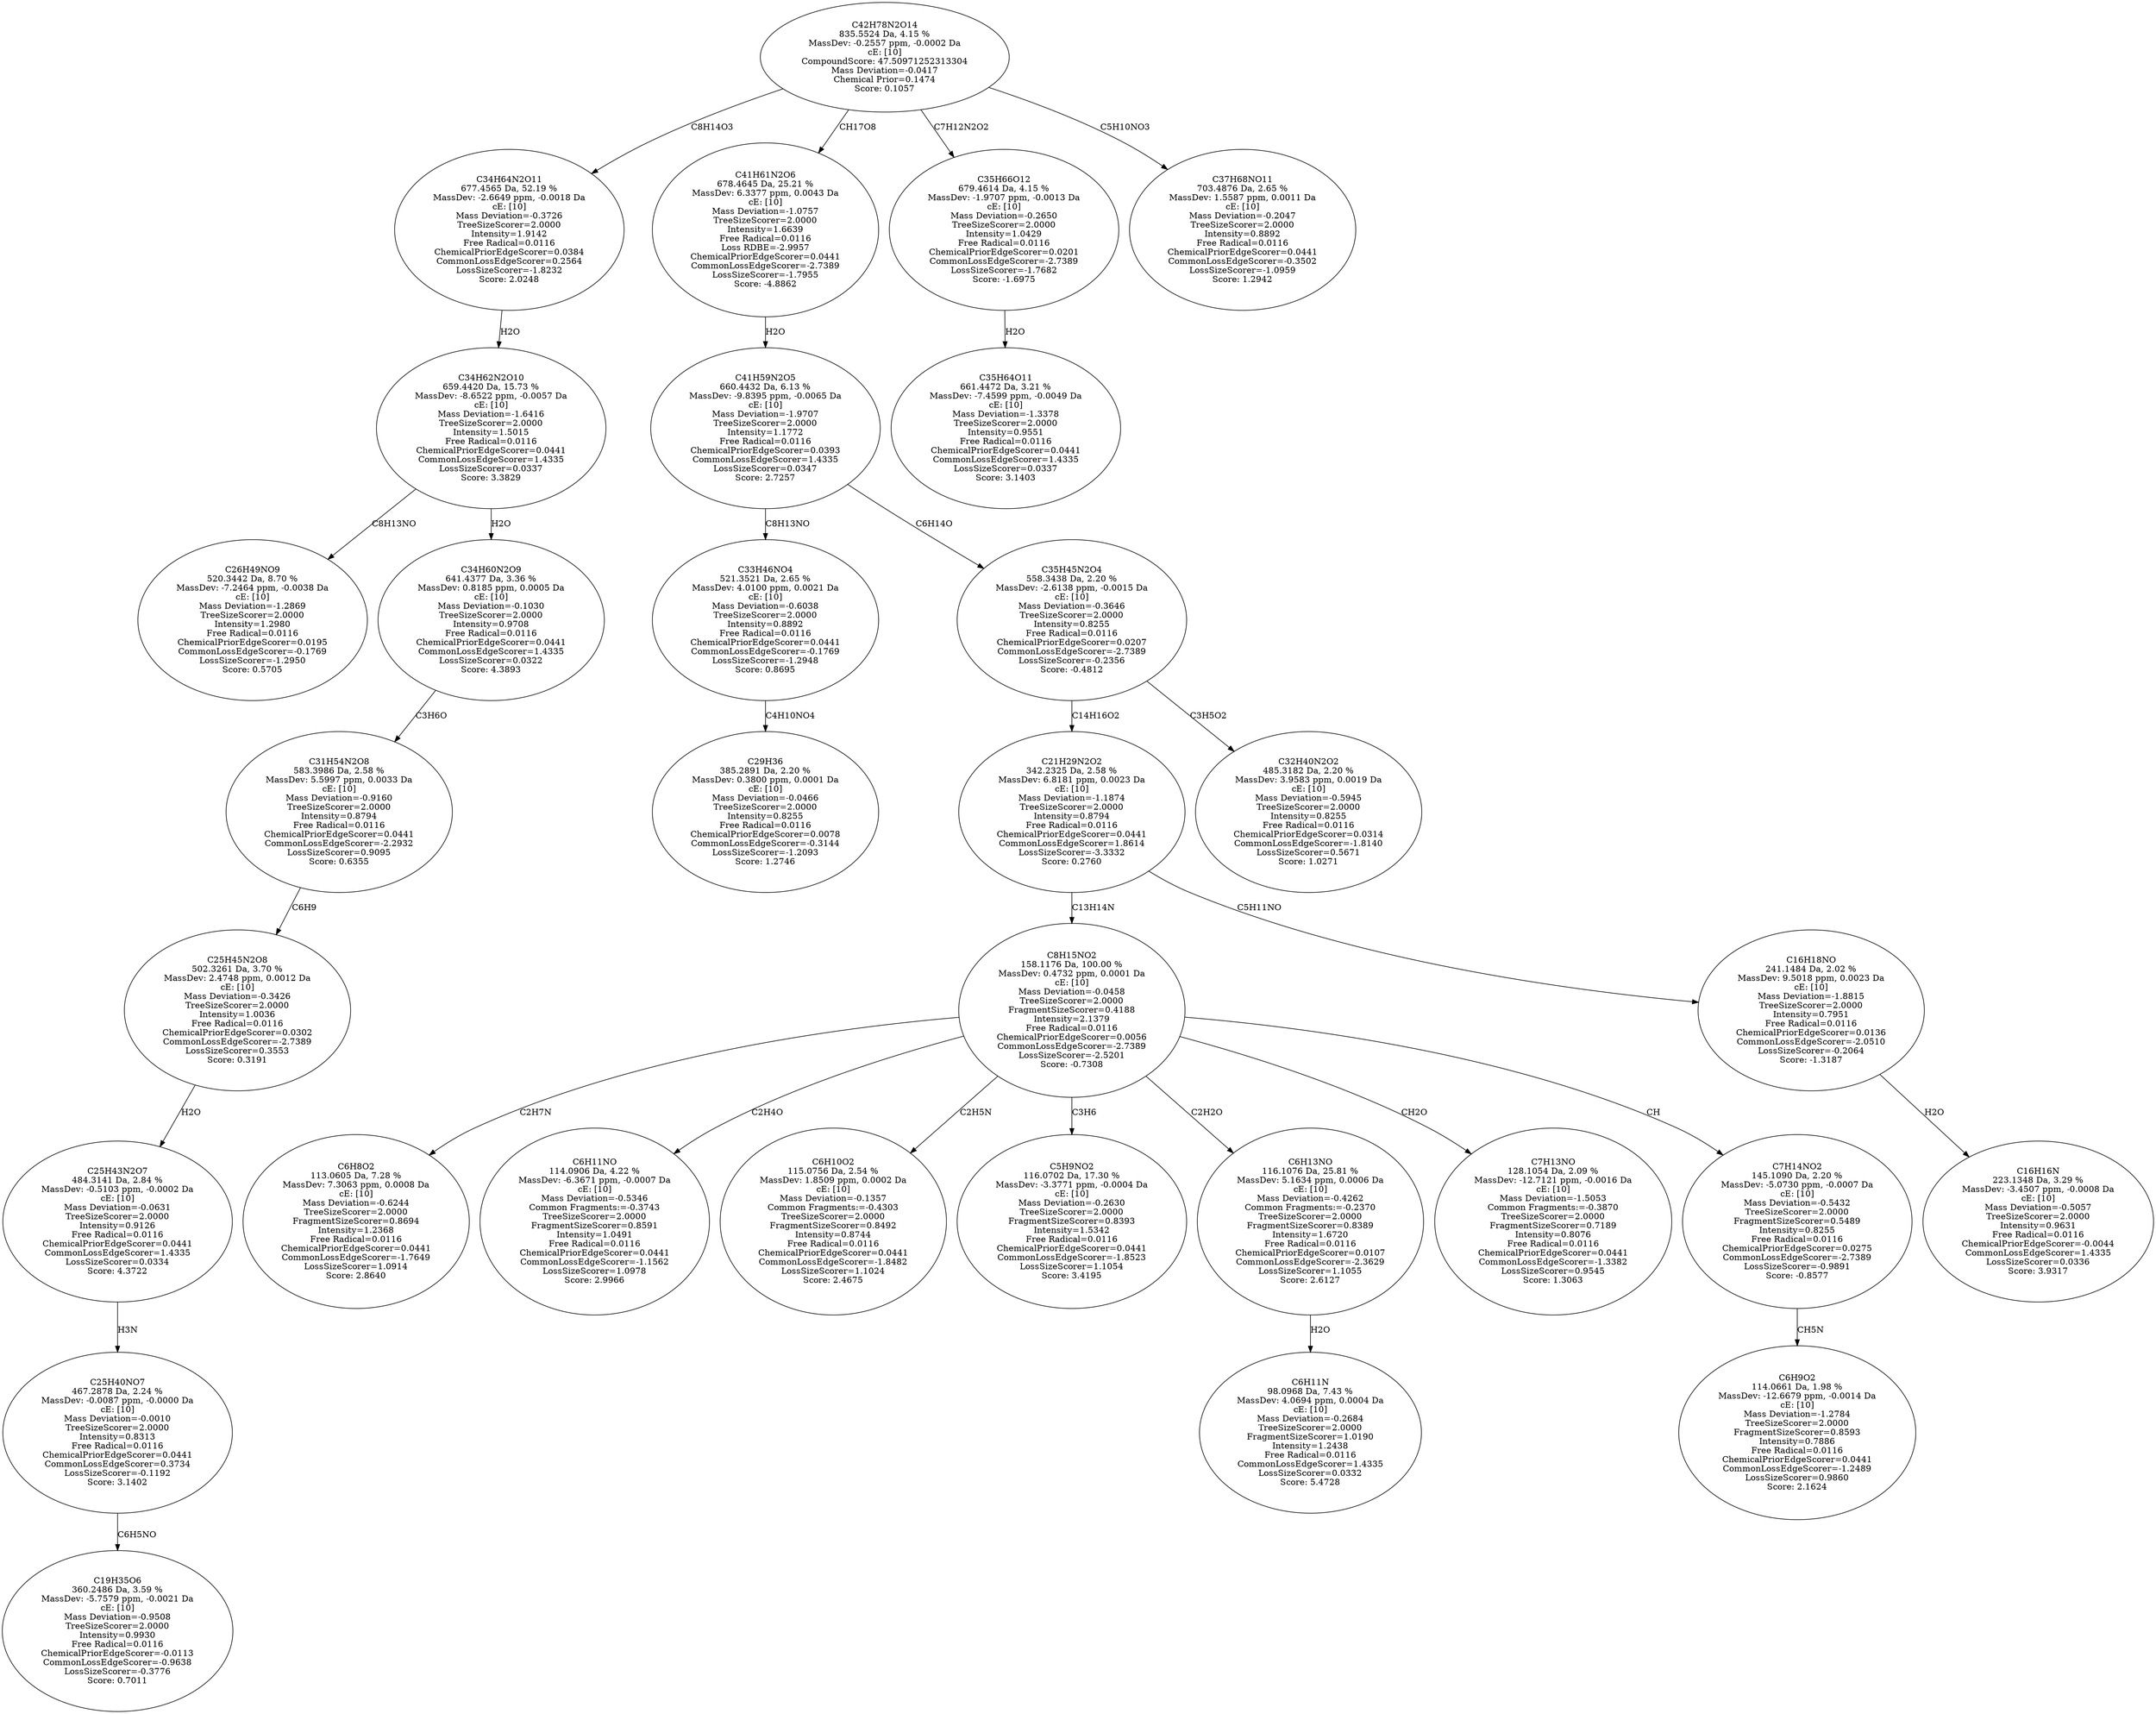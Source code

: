 strict digraph {
v1 [label="C26H49NO9\n520.3442 Da, 8.70 %\nMassDev: -7.2464 ppm, -0.0038 Da\ncE: [10]\nMass Deviation=-1.2869\nTreeSizeScorer=2.0000\nIntensity=1.2980\nFree Radical=0.0116\nChemicalPriorEdgeScorer=0.0195\nCommonLossEdgeScorer=-0.1769\nLossSizeScorer=-1.2950\nScore: 0.5705"];
v2 [label="C19H35O6\n360.2486 Da, 3.59 %\nMassDev: -5.7579 ppm, -0.0021 Da\ncE: [10]\nMass Deviation=-0.9508\nTreeSizeScorer=2.0000\nIntensity=0.9930\nFree Radical=0.0116\nChemicalPriorEdgeScorer=-0.0113\nCommonLossEdgeScorer=-0.9638\nLossSizeScorer=-0.3776\nScore: 0.7011"];
v3 [label="C25H40NO7\n467.2878 Da, 2.24 %\nMassDev: -0.0087 ppm, -0.0000 Da\ncE: [10]\nMass Deviation=-0.0010\nTreeSizeScorer=2.0000\nIntensity=0.8313\nFree Radical=0.0116\nChemicalPriorEdgeScorer=0.0441\nCommonLossEdgeScorer=0.3734\nLossSizeScorer=-0.1192\nScore: 3.1402"];
v4 [label="C25H43N2O7\n484.3141 Da, 2.84 %\nMassDev: -0.5103 ppm, -0.0002 Da\ncE: [10]\nMass Deviation=-0.0631\nTreeSizeScorer=2.0000\nIntensity=0.9126\nFree Radical=0.0116\nChemicalPriorEdgeScorer=0.0441\nCommonLossEdgeScorer=1.4335\nLossSizeScorer=0.0334\nScore: 4.3722"];
v5 [label="C25H45N2O8\n502.3261 Da, 3.70 %\nMassDev: 2.4748 ppm, 0.0012 Da\ncE: [10]\nMass Deviation=-0.3426\nTreeSizeScorer=2.0000\nIntensity=1.0036\nFree Radical=0.0116\nChemicalPriorEdgeScorer=0.0302\nCommonLossEdgeScorer=-2.7389\nLossSizeScorer=0.3553\nScore: 0.3191"];
v6 [label="C31H54N2O8\n583.3986 Da, 2.58 %\nMassDev: 5.5997 ppm, 0.0033 Da\ncE: [10]\nMass Deviation=-0.9160\nTreeSizeScorer=2.0000\nIntensity=0.8794\nFree Radical=0.0116\nChemicalPriorEdgeScorer=0.0441\nCommonLossEdgeScorer=-2.2932\nLossSizeScorer=0.9095\nScore: 0.6355"];
v7 [label="C34H60N2O9\n641.4377 Da, 3.36 %\nMassDev: 0.8185 ppm, 0.0005 Da\ncE: [10]\nMass Deviation=-0.1030\nTreeSizeScorer=2.0000\nIntensity=0.9708\nFree Radical=0.0116\nChemicalPriorEdgeScorer=0.0441\nCommonLossEdgeScorer=1.4335\nLossSizeScorer=0.0322\nScore: 4.3893"];
v8 [label="C34H62N2O10\n659.4420 Da, 15.73 %\nMassDev: -8.6522 ppm, -0.0057 Da\ncE: [10]\nMass Deviation=-1.6416\nTreeSizeScorer=2.0000\nIntensity=1.5015\nFree Radical=0.0116\nChemicalPriorEdgeScorer=0.0441\nCommonLossEdgeScorer=1.4335\nLossSizeScorer=0.0337\nScore: 3.3829"];
v9 [label="C34H64N2O11\n677.4565 Da, 52.19 %\nMassDev: -2.6649 ppm, -0.0018 Da\ncE: [10]\nMass Deviation=-0.3726\nTreeSizeScorer=2.0000\nIntensity=1.9142\nFree Radical=0.0116\nChemicalPriorEdgeScorer=0.0384\nCommonLossEdgeScorer=0.2564\nLossSizeScorer=-1.8232\nScore: 2.0248"];
v10 [label="C29H36\n385.2891 Da, 2.20 %\nMassDev: 0.3800 ppm, 0.0001 Da\ncE: [10]\nMass Deviation=-0.0466\nTreeSizeScorer=2.0000\nIntensity=0.8255\nFree Radical=0.0116\nChemicalPriorEdgeScorer=0.0078\nCommonLossEdgeScorer=-0.3144\nLossSizeScorer=-1.2093\nScore: 1.2746"];
v11 [label="C33H46NO4\n521.3521 Da, 2.65 %\nMassDev: 4.0100 ppm, 0.0021 Da\ncE: [10]\nMass Deviation=-0.6038\nTreeSizeScorer=2.0000\nIntensity=0.8892\nFree Radical=0.0116\nChemicalPriorEdgeScorer=0.0441\nCommonLossEdgeScorer=-0.1769\nLossSizeScorer=-1.2948\nScore: 0.8695"];
v12 [label="C6H8O2\n113.0605 Da, 7.28 %\nMassDev: 7.3063 ppm, 0.0008 Da\ncE: [10]\nMass Deviation=-0.6244\nTreeSizeScorer=2.0000\nFragmentSizeScorer=0.8694\nIntensity=1.2368\nFree Radical=0.0116\nChemicalPriorEdgeScorer=0.0441\nCommonLossEdgeScorer=-1.7649\nLossSizeScorer=1.0914\nScore: 2.8640"];
v13 [label="C6H11NO\n114.0906 Da, 4.22 %\nMassDev: -6.3671 ppm, -0.0007 Da\ncE: [10]\nMass Deviation=-0.5346\nCommon Fragments:=-0.3743\nTreeSizeScorer=2.0000\nFragmentSizeScorer=0.8591\nIntensity=1.0491\nFree Radical=0.0116\nChemicalPriorEdgeScorer=0.0441\nCommonLossEdgeScorer=-1.1562\nLossSizeScorer=1.0978\nScore: 2.9966"];
v14 [label="C6H10O2\n115.0756 Da, 2.54 %\nMassDev: 1.8509 ppm, 0.0002 Da\ncE: [10]\nMass Deviation=-0.1357\nCommon Fragments:=-0.4303\nTreeSizeScorer=2.0000\nFragmentSizeScorer=0.8492\nIntensity=0.8744\nFree Radical=0.0116\nChemicalPriorEdgeScorer=0.0441\nCommonLossEdgeScorer=-1.8482\nLossSizeScorer=1.1024\nScore: 2.4675"];
v15 [label="C5H9NO2\n116.0702 Da, 17.30 %\nMassDev: -3.3771 ppm, -0.0004 Da\ncE: [10]\nMass Deviation=-0.2630\nTreeSizeScorer=2.0000\nFragmentSizeScorer=0.8393\nIntensity=1.5342\nFree Radical=0.0116\nChemicalPriorEdgeScorer=0.0441\nCommonLossEdgeScorer=-1.8523\nLossSizeScorer=1.1054\nScore: 3.4195"];
v16 [label="C6H11N\n98.0968 Da, 7.43 %\nMassDev: 4.0694 ppm, 0.0004 Da\ncE: [10]\nMass Deviation=-0.2684\nTreeSizeScorer=2.0000\nFragmentSizeScorer=1.0190\nIntensity=1.2438\nFree Radical=0.0116\nCommonLossEdgeScorer=1.4335\nLossSizeScorer=0.0332\nScore: 5.4728"];
v17 [label="C6H13NO\n116.1076 Da, 25.81 %\nMassDev: 5.1634 ppm, 0.0006 Da\ncE: [10]\nMass Deviation=-0.4262\nCommon Fragments:=-0.2370\nTreeSizeScorer=2.0000\nFragmentSizeScorer=0.8389\nIntensity=1.6720\nFree Radical=0.0116\nChemicalPriorEdgeScorer=0.0107\nCommonLossEdgeScorer=-2.3629\nLossSizeScorer=1.1055\nScore: 2.6127"];
v18 [label="C7H13NO\n128.1054 Da, 2.09 %\nMassDev: -12.7121 ppm, -0.0016 Da\ncE: [10]\nMass Deviation=-1.5053\nCommon Fragments:=-0.3870\nTreeSizeScorer=2.0000\nFragmentSizeScorer=0.7189\nIntensity=0.8076\nFree Radical=0.0116\nChemicalPriorEdgeScorer=0.0441\nCommonLossEdgeScorer=-1.3382\nLossSizeScorer=0.9545\nScore: 1.3063"];
v19 [label="C6H9O2\n114.0661 Da, 1.98 %\nMassDev: -12.6679 ppm, -0.0014 Da\ncE: [10]\nMass Deviation=-1.2784\nTreeSizeScorer=2.0000\nFragmentSizeScorer=0.8593\nIntensity=0.7886\nFree Radical=0.0116\nChemicalPriorEdgeScorer=0.0441\nCommonLossEdgeScorer=-1.2489\nLossSizeScorer=0.9860\nScore: 2.1624"];
v20 [label="C7H14NO2\n145.1090 Da, 2.20 %\nMassDev: -5.0730 ppm, -0.0007 Da\ncE: [10]\nMass Deviation=-0.5432\nTreeSizeScorer=2.0000\nFragmentSizeScorer=0.5489\nIntensity=0.8255\nFree Radical=0.0116\nChemicalPriorEdgeScorer=0.0275\nCommonLossEdgeScorer=-2.7389\nLossSizeScorer=-0.9891\nScore: -0.8577"];
v21 [label="C8H15NO2\n158.1176 Da, 100.00 %\nMassDev: 0.4732 ppm, 0.0001 Da\ncE: [10]\nMass Deviation=-0.0458\nTreeSizeScorer=2.0000\nFragmentSizeScorer=0.4188\nIntensity=2.1379\nFree Radical=0.0116\nChemicalPriorEdgeScorer=0.0056\nCommonLossEdgeScorer=-2.7389\nLossSizeScorer=-2.5201\nScore: -0.7308"];
v22 [label="C16H16N\n223.1348 Da, 3.29 %\nMassDev: -3.4507 ppm, -0.0008 Da\ncE: [10]\nMass Deviation=-0.5057\nTreeSizeScorer=2.0000\nIntensity=0.9631\nFree Radical=0.0116\nChemicalPriorEdgeScorer=-0.0044\nCommonLossEdgeScorer=1.4335\nLossSizeScorer=0.0336\nScore: 3.9317"];
v23 [label="C16H18NO\n241.1484 Da, 2.02 %\nMassDev: 9.5018 ppm, 0.0023 Da\ncE: [10]\nMass Deviation=-1.8815\nTreeSizeScorer=2.0000\nIntensity=0.7951\nFree Radical=0.0116\nChemicalPriorEdgeScorer=0.0136\nCommonLossEdgeScorer=-2.0510\nLossSizeScorer=-0.2064\nScore: -1.3187"];
v24 [label="C21H29N2O2\n342.2325 Da, 2.58 %\nMassDev: 6.8181 ppm, 0.0023 Da\ncE: [10]\nMass Deviation=-1.1874\nTreeSizeScorer=2.0000\nIntensity=0.8794\nFree Radical=0.0116\nChemicalPriorEdgeScorer=0.0441\nCommonLossEdgeScorer=1.8614\nLossSizeScorer=-3.3332\nScore: 0.2760"];
v25 [label="C32H40N2O2\n485.3182 Da, 2.20 %\nMassDev: 3.9583 ppm, 0.0019 Da\ncE: [10]\nMass Deviation=-0.5945\nTreeSizeScorer=2.0000\nIntensity=0.8255\nFree Radical=0.0116\nChemicalPriorEdgeScorer=0.0314\nCommonLossEdgeScorer=-1.8140\nLossSizeScorer=0.5671\nScore: 1.0271"];
v26 [label="C35H45N2O4\n558.3438 Da, 2.20 %\nMassDev: -2.6138 ppm, -0.0015 Da\ncE: [10]\nMass Deviation=-0.3646\nTreeSizeScorer=2.0000\nIntensity=0.8255\nFree Radical=0.0116\nChemicalPriorEdgeScorer=0.0207\nCommonLossEdgeScorer=-2.7389\nLossSizeScorer=-0.2356\nScore: -0.4812"];
v27 [label="C41H59N2O5\n660.4432 Da, 6.13 %\nMassDev: -9.8395 ppm, -0.0065 Da\ncE: [10]\nMass Deviation=-1.9707\nTreeSizeScorer=2.0000\nIntensity=1.1772\nFree Radical=0.0116\nChemicalPriorEdgeScorer=0.0393\nCommonLossEdgeScorer=1.4335\nLossSizeScorer=0.0347\nScore: 2.7257"];
v28 [label="C41H61N2O6\n678.4645 Da, 25.21 %\nMassDev: 6.3377 ppm, 0.0043 Da\ncE: [10]\nMass Deviation=-1.0757\nTreeSizeScorer=2.0000\nIntensity=1.6639\nFree Radical=0.0116\nLoss RDBE=-2.9957\nChemicalPriorEdgeScorer=0.0441\nCommonLossEdgeScorer=-2.7389\nLossSizeScorer=-1.7955\nScore: -4.8862"];
v29 [label="C35H64O11\n661.4472 Da, 3.21 %\nMassDev: -7.4599 ppm, -0.0049 Da\ncE: [10]\nMass Deviation=-1.3378\nTreeSizeScorer=2.0000\nIntensity=0.9551\nFree Radical=0.0116\nChemicalPriorEdgeScorer=0.0441\nCommonLossEdgeScorer=1.4335\nLossSizeScorer=0.0337\nScore: 3.1403"];
v30 [label="C35H66O12\n679.4614 Da, 4.15 %\nMassDev: -1.9707 ppm, -0.0013 Da\ncE: [10]\nMass Deviation=-0.2650\nTreeSizeScorer=2.0000\nIntensity=1.0429\nFree Radical=0.0116\nChemicalPriorEdgeScorer=0.0201\nCommonLossEdgeScorer=-2.7389\nLossSizeScorer=-1.7682\nScore: -1.6975"];
v31 [label="C37H68NO11\n703.4876 Da, 2.65 %\nMassDev: 1.5587 ppm, 0.0011 Da\ncE: [10]\nMass Deviation=-0.2047\nTreeSizeScorer=2.0000\nIntensity=0.8892\nFree Radical=0.0116\nChemicalPriorEdgeScorer=0.0441\nCommonLossEdgeScorer=-0.3502\nLossSizeScorer=-1.0959\nScore: 1.2942"];
v32 [label="C42H78N2O14\n835.5524 Da, 4.15 %\nMassDev: -0.2557 ppm, -0.0002 Da\ncE: [10]\nCompoundScore: 47.50971252313304\nMass Deviation=-0.0417\nChemical Prior=0.1474\nScore: 0.1057"];
v8 -> v1 [label="C8H13NO"];
v3 -> v2 [label="C6H5NO"];
v4 -> v3 [label="H3N"];
v5 -> v4 [label="H2O"];
v6 -> v5 [label="C6H9"];
v7 -> v6 [label="C3H6O"];
v8 -> v7 [label="H2O"];
v9 -> v8 [label="H2O"];
v32 -> v9 [label="C8H14O3"];
v11 -> v10 [label="C4H10NO4"];
v27 -> v11 [label="C8H13NO"];
v21 -> v12 [label="C2H7N"];
v21 -> v13 [label="C2H4O"];
v21 -> v14 [label="C2H5N"];
v21 -> v15 [label="C3H6"];
v17 -> v16 [label="H2O"];
v21 -> v17 [label="C2H2O"];
v21 -> v18 [label="CH2O"];
v20 -> v19 [label="CH5N"];
v21 -> v20 [label="CH"];
v24 -> v21 [label="C13H14N"];
v23 -> v22 [label="H2O"];
v24 -> v23 [label="C5H11NO"];
v26 -> v24 [label="C14H16O2"];
v26 -> v25 [label="C3H5O2"];
v27 -> v26 [label="C6H14O"];
v28 -> v27 [label="H2O"];
v32 -> v28 [label="CH17O8"];
v30 -> v29 [label="H2O"];
v32 -> v30 [label="C7H12N2O2"];
v32 -> v31 [label="C5H10NO3"];
}